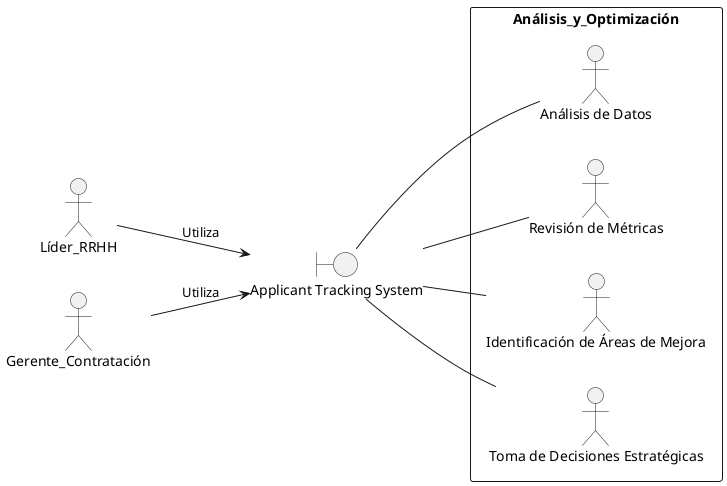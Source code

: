 @startuml
left to right direction

actor Líder_RRHH as hrLeader
actor Gerente_Contratación as hiringManager
boundary ATS as "Applicant Tracking System"

hrLeader --> ATS : Utiliza
hiringManager --> ATS : Utiliza

rectangle Análisis_y_Optimización {
  ATS -- "Análisis de Datos"
  ATS -- "Revisión de Métricas"
  ATS -- "Identificación de Áreas de Mejora"
  ATS -- "Toma de Decisiones Estratégicas"
}
@enduml
